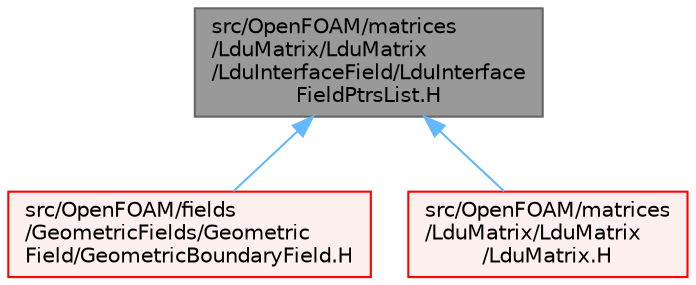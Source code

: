 digraph "src/OpenFOAM/matrices/LduMatrix/LduMatrix/LduInterfaceField/LduInterfaceFieldPtrsList.H"
{
 // LATEX_PDF_SIZE
  bgcolor="transparent";
  edge [fontname=Helvetica,fontsize=10,labelfontname=Helvetica,labelfontsize=10];
  node [fontname=Helvetica,fontsize=10,shape=box,height=0.2,width=0.4];
  Node1 [id="Node000001",label="src/OpenFOAM/matrices\l/LduMatrix/LduMatrix\l/LduInterfaceField/LduInterface\lFieldPtrsList.H",height=0.2,width=0.4,color="gray40", fillcolor="grey60", style="filled", fontcolor="black",tooltip="List of coupled interface fields to be used in coupling."];
  Node1 -> Node2 [id="edge1_Node000001_Node000002",dir="back",color="steelblue1",style="solid",tooltip=" "];
  Node2 [id="Node000002",label="src/OpenFOAM/fields\l/GeometricFields/Geometric\lField/GeometricBoundaryField.H",height=0.2,width=0.4,color="red", fillcolor="#FFF0F0", style="filled",URL="$GeometricBoundaryField_8H.html",tooltip=" "];
  Node1 -> Node2671 [id="edge2_Node000001_Node002671",dir="back",color="steelblue1",style="solid",tooltip=" "];
  Node2671 [id="Node002671",label="src/OpenFOAM/matrices\l/LduMatrix/LduMatrix\l/LduMatrix.H",height=0.2,width=0.4,color="red", fillcolor="#FFF0F0", style="filled",URL="$LduMatrix_8H.html",tooltip=" "];
}

